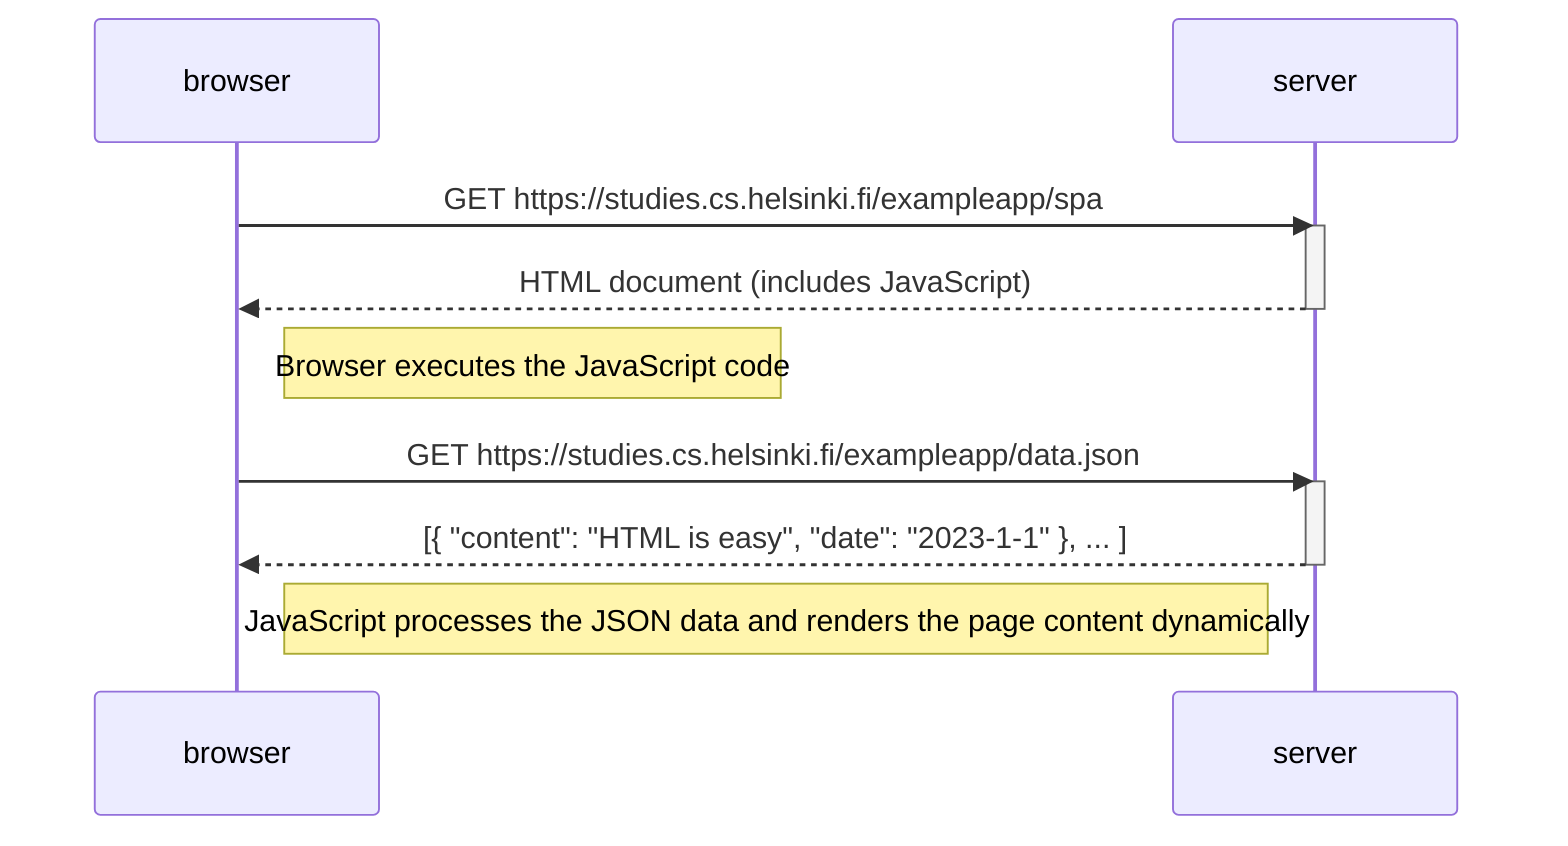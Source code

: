 sequenceDiagram
    participant browser
    participant server
    
    browser->>server: GET https://studies.cs.helsinki.fi/exampleapp/spa
    activate server
    server-->>browser: HTML document (includes JavaScript)
    deactivate server
    
    Note right of browser: Browser executes the JavaScript code
    
    browser->>server: GET https://studies.cs.helsinki.fi/exampleapp/data.json
    activate server
    server-->>browser: [{ "content": "HTML is easy", "date": "2023-1-1" }, ... ]
    deactivate server
    
    Note right of browser: JavaScript processes the JSON data and renders the page content dynamically